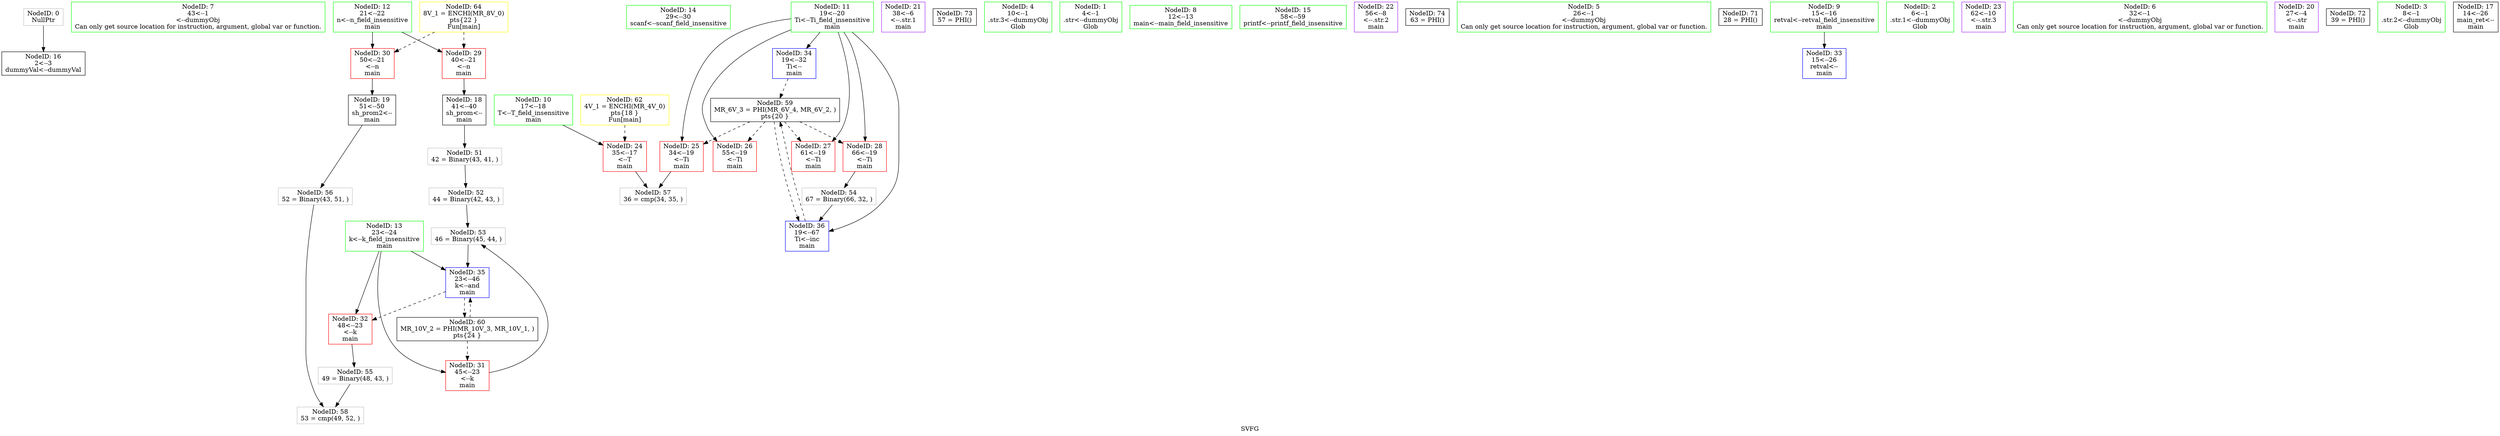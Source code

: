 digraph "SVFG" {
	label="SVFG";

	Node0x560529347270 [shape=record,color=grey,label="{NodeID: 0\nNullPtr}"];
	Node0x560529347270 -> Node0x560529357e30[style=solid];
	Node0x560529347390 [shape=record,color=green,label="{NodeID: 7\n43\<--1\n\<--dummyObj\nCan only get source location for instruction, argument, global var or function.}"];
	Node0x56052935a760 [shape=record,color=grey,label="{NodeID: 52\n44 = Binary(42, 43, )\n}"];
	Node0x56052935a760 -> Node0x56052935a8e0[style=solid];
	Node0x560529357c60 [shape=record,color=green,label="{NodeID: 14\n29\<--30\nscanf\<--scanf_field_insensitive\n}"];
	Node0x56052935ce80 [shape=record,color=black,label="{NodeID: 59\nMR_6V_3 = PHI(MR_6V_4, MR_6V_2, )\npts\{20 \}\n}"];
	Node0x56052935ce80 -> Node0x5605293585b0[style=dashed];
	Node0x56052935ce80 -> Node0x560529358680[style=dashed];
	Node0x56052935ce80 -> Node0x560529358750[style=dashed];
	Node0x56052935ce80 -> Node0x560529358820[style=dashed];
	Node0x56052935ce80 -> Node0x560529358ea0[style=dashed];
	Node0x560529358270 [shape=record,color=purple,label="{NodeID: 21\n38\<--6\n\<--.str.1\nmain\n}"];
	Node0x560529358820 [shape=record,color=red,label="{NodeID: 28\n66\<--19\n\<--Ti\nmain\n}"];
	Node0x560529358820 -> Node0x56052935aa60[style=solid];
	Node0x5605293613f0 [shape=record,color=black,label="{NodeID: 73\n57 = PHI()\n}"];
	Node0x560529358dd0 [shape=record,color=blue,label="{NodeID: 35\n23\<--46\nk\<--and\nmain\n}"];
	Node0x560529358dd0 -> Node0x560529358b60[style=dashed];
	Node0x560529358dd0 -> Node0x56052935d380[style=dashed];
	Node0x560529356010 [shape=record,color=green,label="{NodeID: 4\n10\<--1\n.str.3\<--dummyObj\nGlob }"];
	Node0x5605293579f0 [shape=record,color=green,label="{NodeID: 11\n19\<--20\nTi\<--Ti_field_insensitive\nmain\n}"];
	Node0x5605293579f0 -> Node0x5605293585b0[style=solid];
	Node0x5605293579f0 -> Node0x560529358680[style=solid];
	Node0x5605293579f0 -> Node0x560529358750[style=solid];
	Node0x5605293579f0 -> Node0x560529358820[style=solid];
	Node0x5605293579f0 -> Node0x560529358d00[style=solid];
	Node0x5605293579f0 -> Node0x560529358ea0[style=solid];
	Node0x56052935ad60 [shape=record,color=grey,label="{NodeID: 56\n52 = Binary(43, 51, )\n}"];
	Node0x56052935ad60 -> Node0x56052935b060[style=solid];
	Node0x560529358000 [shape=record,color=black,label="{NodeID: 18\n41\<--40\nsh_prom\<--\nmain\n}"];
	Node0x560529358000 -> Node0x56052935a5e0[style=solid];
	Node0x5605293585b0 [shape=record,color=red,label="{NodeID: 25\n34\<--19\n\<--Ti\nmain\n}"];
	Node0x5605293585b0 -> Node0x56052935aee0[style=solid];
	Node0x560529358b60 [shape=record,color=red,label="{NodeID: 32\n48\<--23\n\<--k\nmain\n}"];
	Node0x560529358b60 -> Node0x56052935abe0[style=solid];
	Node0x560529357060 [shape=record,color=green,label="{NodeID: 1\n4\<--1\n.str\<--dummyObj\nGlob }"];
	Node0x560529347420 [shape=record,color=green,label="{NodeID: 8\n12\<--13\nmain\<--main_field_insensitive\n}"];
	Node0x56052935a8e0 [shape=record,color=grey,label="{NodeID: 53\n46 = Binary(45, 44, )\n}"];
	Node0x56052935a8e0 -> Node0x560529358dd0[style=solid];
	Node0x560529357d30 [shape=record,color=green,label="{NodeID: 15\n58\<--59\nprintf\<--printf_field_insensitive\n}"];
	Node0x56052935d380 [shape=record,color=black,label="{NodeID: 60\nMR_10V_2 = PHI(MR_10V_3, MR_10V_1, )\npts\{24 \}\n}"];
	Node0x56052935d380 -> Node0x560529358a90[style=dashed];
	Node0x56052935d380 -> Node0x560529358dd0[style=dashed];
	Node0x560529358340 [shape=record,color=purple,label="{NodeID: 22\n56\<--8\n\<--.str.2\nmain\n}"];
	Node0x5605293588f0 [shape=record,color=red,label="{NodeID: 29\n40\<--21\n\<--n\nmain\n}"];
	Node0x5605293588f0 -> Node0x560529358000[style=solid];
	Node0x5605293614f0 [shape=record,color=black,label="{NodeID: 74\n63 = PHI()\n}"];
	Node0x560529358ea0 [shape=record,color=blue,label="{NodeID: 36\n19\<--67\nTi\<--inc\nmain\n}"];
	Node0x560529358ea0 -> Node0x56052935ce80[style=dashed];
	Node0x5605293560a0 [shape=record,color=green,label="{NodeID: 5\n26\<--1\n\<--dummyObj\nCan only get source location for instruction, argument, global var or function.}"];
	Node0x560529357ac0 [shape=record,color=green,label="{NodeID: 12\n21\<--22\nn\<--n_field_insensitive\nmain\n}"];
	Node0x560529357ac0 -> Node0x5605293588f0[style=solid];
	Node0x560529357ac0 -> Node0x5605293589c0[style=solid];
	Node0x56052935aee0 [shape=record,color=grey,label="{NodeID: 57\n36 = cmp(34, 35, )\n}"];
	Node0x5605293580d0 [shape=record,color=black,label="{NodeID: 19\n51\<--50\nsh_prom2\<--\nmain\n}"];
	Node0x5605293580d0 -> Node0x56052935ad60[style=solid];
	Node0x56052935e560 [shape=record,color=yellow,style=double,label="{NodeID: 64\n8V_1 = ENCHI(MR_8V_0)\npts\{22 \}\nFun[main]}"];
	Node0x56052935e560 -> Node0x5605293588f0[style=dashed];
	Node0x56052935e560 -> Node0x5605293589c0[style=dashed];
	Node0x560529358680 [shape=record,color=red,label="{NodeID: 26\n55\<--19\n\<--Ti\nmain\n}"];
	Node0x560529283440 [shape=record,color=black,label="{NodeID: 71\n28 = PHI()\n}"];
	Node0x560529358c30 [shape=record,color=blue,label="{NodeID: 33\n15\<--26\nretval\<--\nmain\n}"];
	Node0x560529355cd0 [shape=record,color=green,label="{NodeID: 2\n6\<--1\n.str.1\<--dummyObj\nGlob }"];
	Node0x5605293578d0 [shape=record,color=green,label="{NodeID: 9\n15\<--16\nretval\<--retval_field_insensitive\nmain\n}"];
	Node0x5605293578d0 -> Node0x560529358c30[style=solid];
	Node0x56052935aa60 [shape=record,color=grey,label="{NodeID: 54\n67 = Binary(66, 32, )\n}"];
	Node0x56052935aa60 -> Node0x560529358ea0[style=solid];
	Node0x560529357e30 [shape=record,color=black,label="{NodeID: 16\n2\<--3\ndummyVal\<--dummyVal\n}"];
	Node0x560529358410 [shape=record,color=purple,label="{NodeID: 23\n62\<--10\n\<--.str.3\nmain\n}"];
	Node0x5605293589c0 [shape=record,color=red,label="{NodeID: 30\n50\<--21\n\<--n\nmain\n}"];
	Node0x5605293589c0 -> Node0x5605293580d0[style=solid];
	Node0x560529347300 [shape=record,color=green,label="{NodeID: 6\n32\<--1\n\<--dummyObj\nCan only get source location for instruction, argument, global var or function.}"];
	Node0x56052935a5e0 [shape=record,color=grey,label="{NodeID: 51\n42 = Binary(43, 41, )\n}"];
	Node0x56052935a5e0 -> Node0x56052935a760[style=solid];
	Node0x560529357b90 [shape=record,color=green,label="{NodeID: 13\n23\<--24\nk\<--k_field_insensitive\nmain\n}"];
	Node0x560529357b90 -> Node0x560529358a90[style=solid];
	Node0x560529357b90 -> Node0x560529358b60[style=solid];
	Node0x560529357b90 -> Node0x560529358dd0[style=solid];
	Node0x56052935b060 [shape=record,color=grey,label="{NodeID: 58\n53 = cmp(49, 52, )\n}"];
	Node0x5605293581a0 [shape=record,color=purple,label="{NodeID: 20\n27\<--4\n\<--.str\nmain\n}"];
	Node0x560529358750 [shape=record,color=red,label="{NodeID: 27\n61\<--19\n\<--Ti\nmain\n}"];
	Node0x5605293612f0 [shape=record,color=black,label="{NodeID: 72\n39 = PHI()\n}"];
	Node0x560529358d00 [shape=record,color=blue,label="{NodeID: 34\n19\<--32\nTi\<--\nmain\n}"];
	Node0x560529358d00 -> Node0x56052935ce80[style=dashed];
	Node0x560529355d60 [shape=record,color=green,label="{NodeID: 3\n8\<--1\n.str.2\<--dummyObj\nGlob }"];
	Node0x560529357960 [shape=record,color=green,label="{NodeID: 10\n17\<--18\nT\<--T_field_insensitive\nmain\n}"];
	Node0x560529357960 -> Node0x5605293584e0[style=solid];
	Node0x56052935abe0 [shape=record,color=grey,label="{NodeID: 55\n49 = Binary(48, 43, )\n}"];
	Node0x56052935abe0 -> Node0x56052935b060[style=solid];
	Node0x560529357f30 [shape=record,color=black,label="{NodeID: 17\n14\<--26\nmain_ret\<--\nmain\n}"];
	Node0x56052935e3a0 [shape=record,color=yellow,style=double,label="{NodeID: 62\n4V_1 = ENCHI(MR_4V_0)\npts\{18 \}\nFun[main]}"];
	Node0x56052935e3a0 -> Node0x5605293584e0[style=dashed];
	Node0x5605293584e0 [shape=record,color=red,label="{NodeID: 24\n35\<--17\n\<--T\nmain\n}"];
	Node0x5605293584e0 -> Node0x56052935aee0[style=solid];
	Node0x560529358a90 [shape=record,color=red,label="{NodeID: 31\n45\<--23\n\<--k\nmain\n}"];
	Node0x560529358a90 -> Node0x56052935a8e0[style=solid];
}
